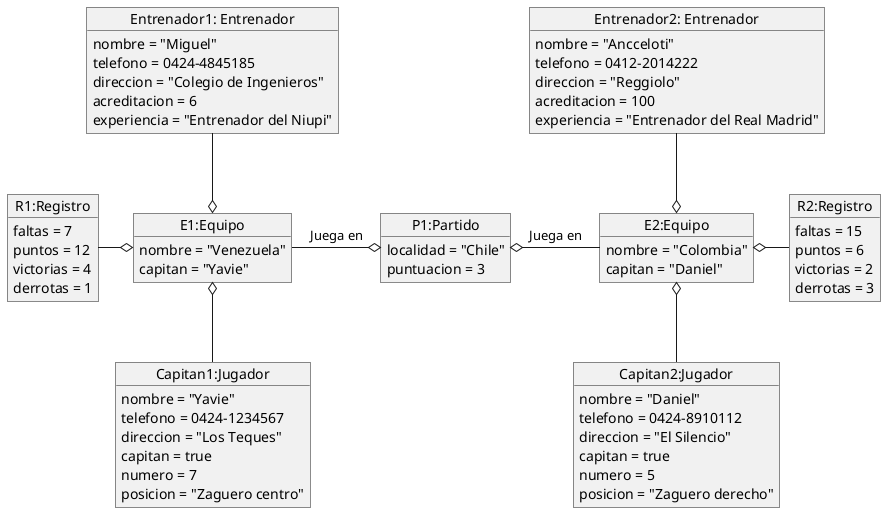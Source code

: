 @startuml DiagramaDeObjetos

object "P1:Partido" as P1{
    localidad = "Chile"
    puntuacion = 3
}

object "E1:Equipo" as E1{
    nombre = "Venezuela"
    capitan = "Yavie"
}

object "E2:Equipo" as E2{
    nombre = "Colombia"
    capitan = "Daniel"
}

object "R1:Registro" as R1{
    faltas = 7
    puntos = 12
    victorias = 4
    derrotas = 1
}

object "R2:Registro" as R2{
    faltas = 15
    puntos = 6
    victorias = 2
    derrotas = 3
}

object "Capitan1:Jugador" as C1{
    nombre = "Yavie"
    telefono = 0424-1234567
    direccion = "Los Teques"
    capitan = true
    numero = 7
    posicion = "Zaguero centro"
}

object "Capitan2:Jugador" as C2{
    nombre = "Daniel"
    telefono = 0424-8910112
    direccion = "El Silencio"
    capitan = true
    numero = 5
    posicion = "Zaguero derecho"
}

object "Entrenador1: Entrenador" as DT1{
    nombre = "Miguel"
    telefono = 0424-4845185
    direccion = "Colegio de Ingenieros"
    acreditacion = 6
    experiencia = "Entrenador del Niupi"
}

object "Entrenador2: Entrenador" as DT2{
    nombre = "Ancceloti"
    telefono = 0412-2014222
    direccion = "Reggiolo"
    acreditacion = 100
    experiencia = "Entrenador del Real Madrid"
}

E1  -r-o P1: Juega en
E2  -l-o P1: Juega en
R1  -r-o E1
R2  -l-o E2
C1  -u-o E1
C2  -u-o E2
DT1 -d-o E1
DT2 -d-o E2

@enduml
